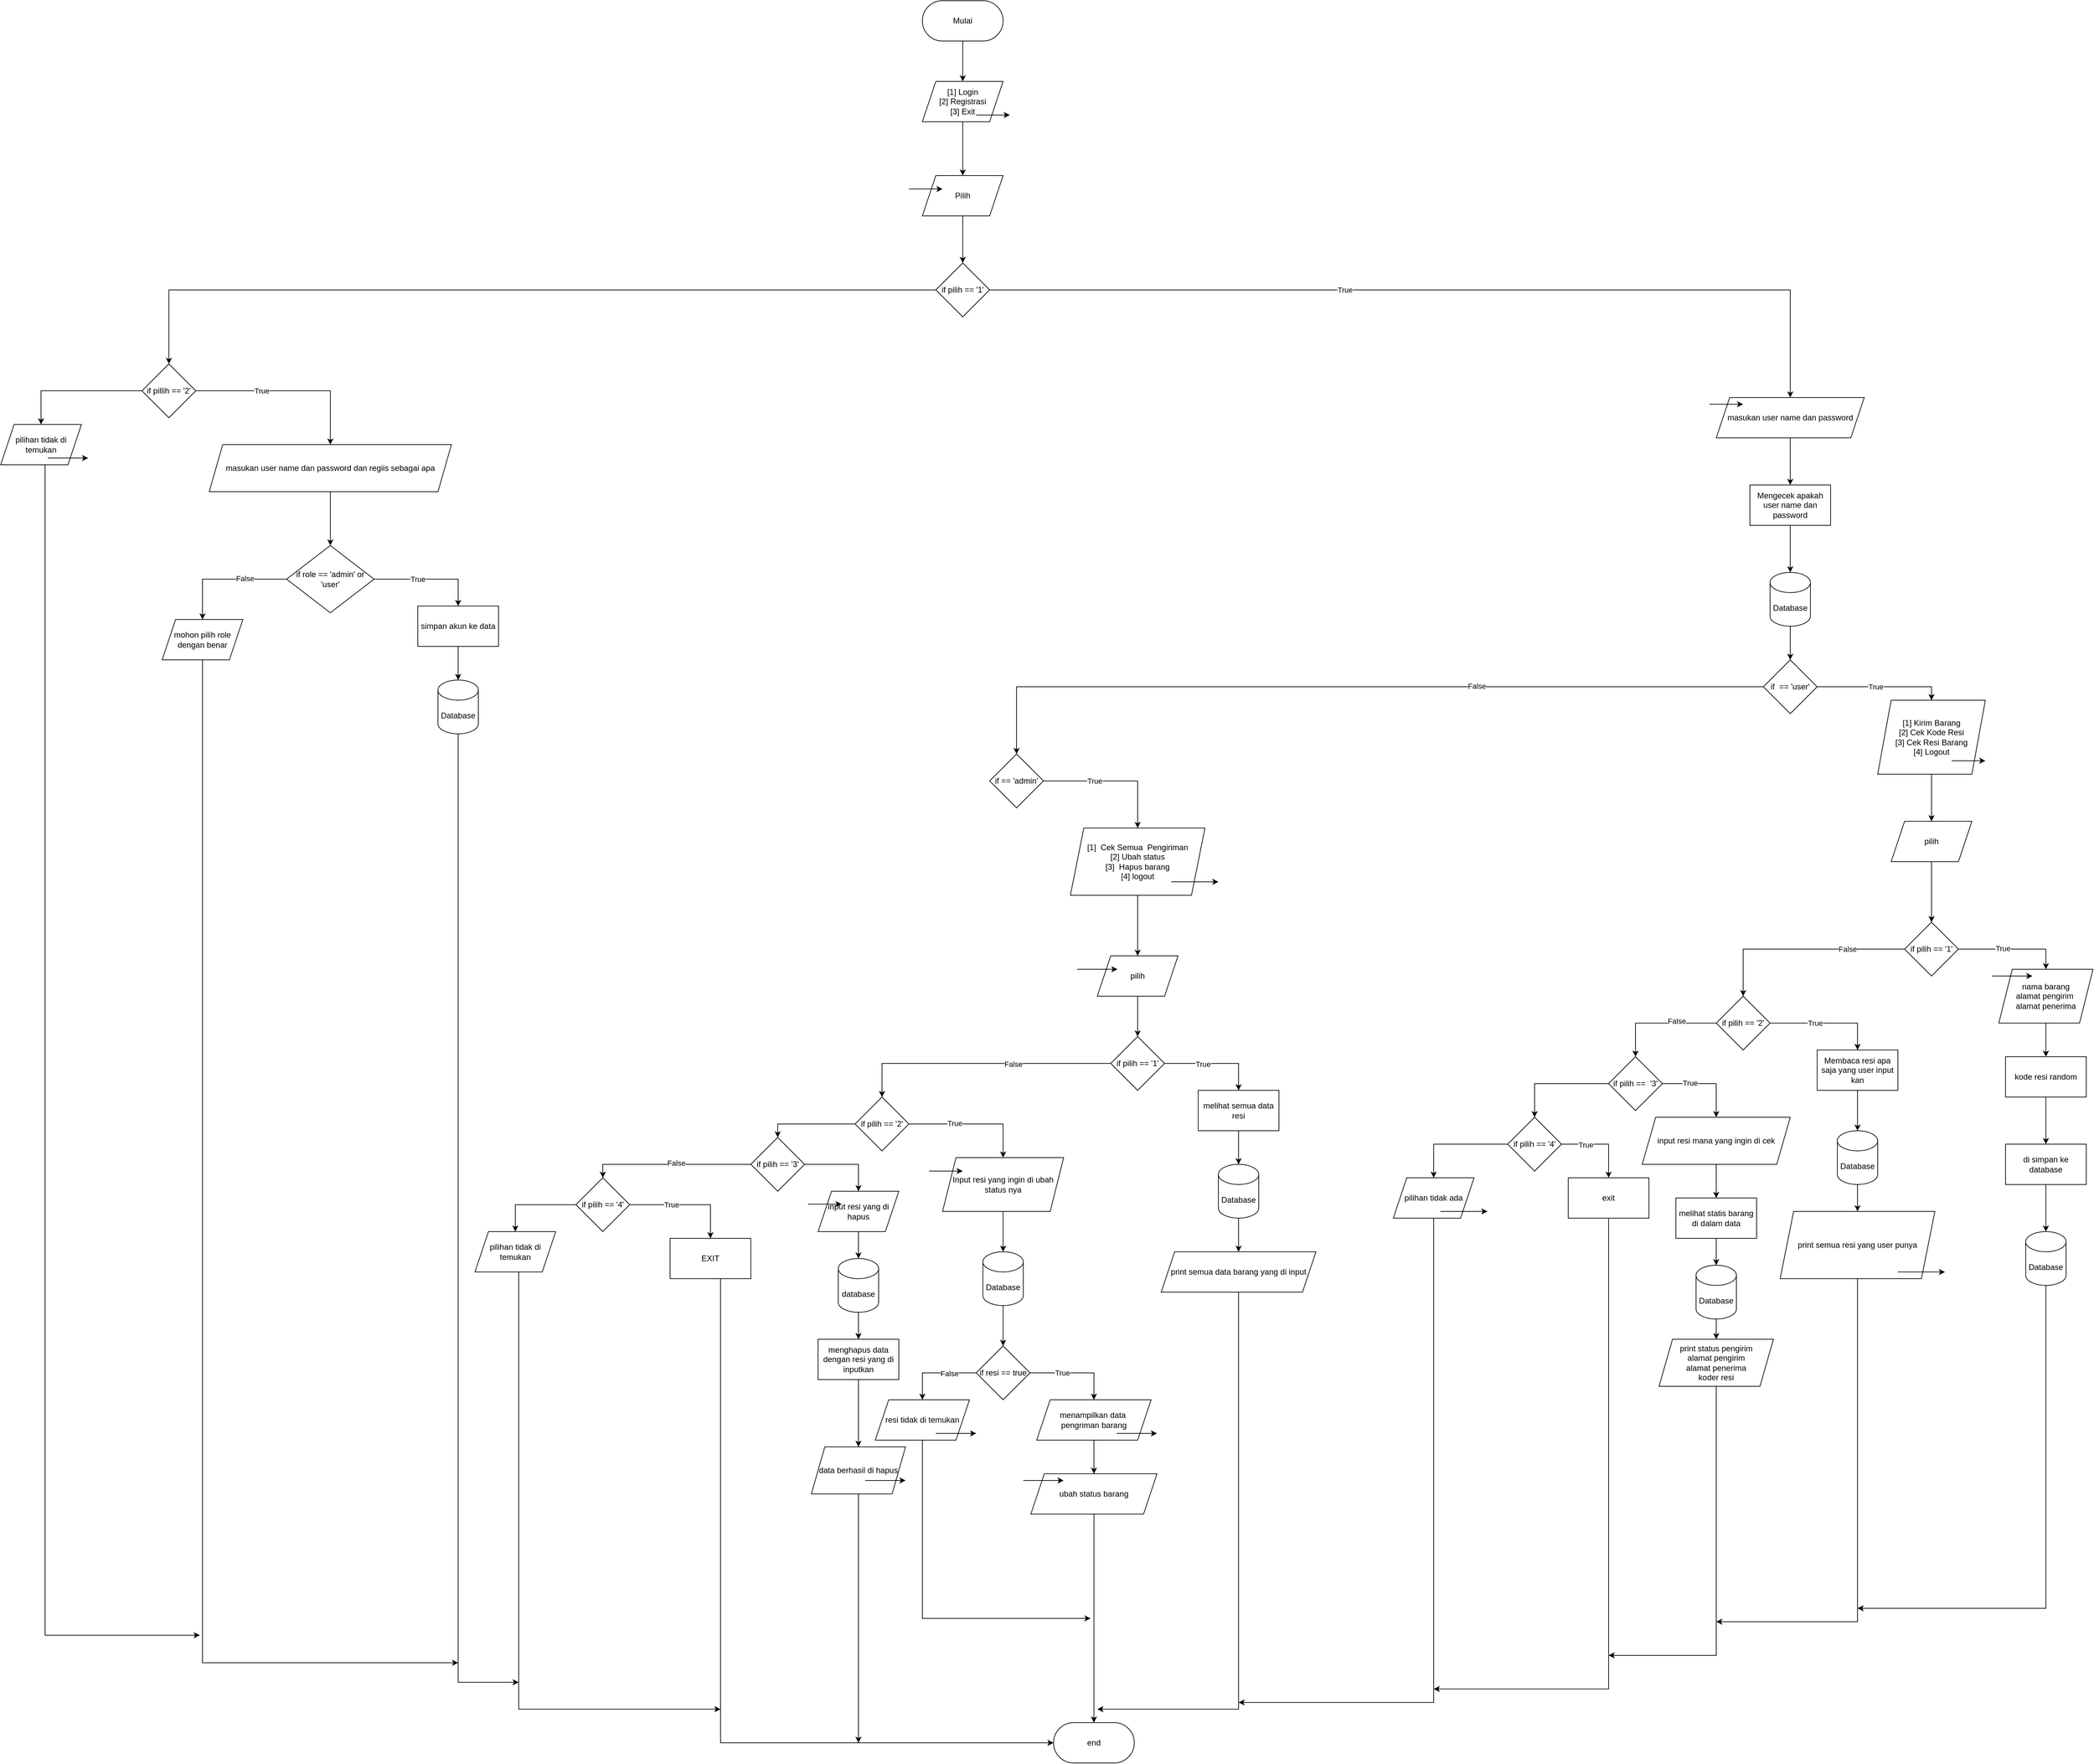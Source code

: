 <mxfile version="22.0.8" type="onedrive">
  <diagram name="Page-1" id="HEQlofu-kgIk9H7SPE7s">
    <mxGraphModel grid="1" page="1" gridSize="10" guides="1" tooltips="1" connect="1" arrows="1" fold="1" pageScale="1" pageWidth="850" pageHeight="1100" math="0" shadow="0">
      <root>
        <mxCell id="0" />
        <mxCell id="1" parent="0" />
        <mxCell id="g7EFQU10GVxG23HX8EL0-43" style="edgeStyle=orthogonalEdgeStyle;rounded=0;orthogonalLoop=1;jettySize=auto;html=1;entryX=0.5;entryY=0;entryDx=0;entryDy=0;" edge="1" parent="1" source="g7EFQU10GVxG23HX8EL0-1" target="g7EFQU10GVxG23HX8EL0-10">
          <mxGeometry relative="1" as="geometry" />
        </mxCell>
        <mxCell id="g7EFQU10GVxG23HX8EL0-1" value="Mulai" style="rounded=1;whiteSpace=wrap;html=1;arcSize=50;" vertex="1" parent="1">
          <mxGeometry x="-1100" y="-110" width="120" height="60" as="geometry" />
        </mxCell>
        <mxCell id="g7EFQU10GVxG23HX8EL0-44" style="edgeStyle=orthogonalEdgeStyle;rounded=0;orthogonalLoop=1;jettySize=auto;html=1;" edge="1" parent="1" source="g7EFQU10GVxG23HX8EL0-10" target="g7EFQU10GVxG23HX8EL0-45">
          <mxGeometry relative="1" as="geometry">
            <mxPoint x="-1040" y="160" as="targetPoint" />
          </mxGeometry>
        </mxCell>
        <mxCell id="g7EFQU10GVxG23HX8EL0-10" value="[1] Login&lt;br&gt;[2] Registrasi&lt;br&gt;[3] Exit" style="shape=parallelogram;perimeter=parallelogramPerimeter;whiteSpace=wrap;html=1;fixedSize=1;" vertex="1" parent="1">
          <mxGeometry x="-1100" y="10" width="120" height="60" as="geometry" />
        </mxCell>
        <mxCell id="g7EFQU10GVxG23HX8EL0-50" style="edgeStyle=orthogonalEdgeStyle;rounded=0;orthogonalLoop=1;jettySize=auto;html=1;entryX=0.5;entryY=0;entryDx=0;entryDy=0;" edge="1" parent="1" source="g7EFQU10GVxG23HX8EL0-45" target="g7EFQU10GVxG23HX8EL0-49">
          <mxGeometry relative="1" as="geometry" />
        </mxCell>
        <mxCell id="g7EFQU10GVxG23HX8EL0-45" value="Pilih" style="shape=parallelogram;perimeter=parallelogramPerimeter;whiteSpace=wrap;html=1;fixedSize=1;" vertex="1" parent="1">
          <mxGeometry x="-1100" y="150" width="120" height="60" as="geometry" />
        </mxCell>
        <mxCell id="g7EFQU10GVxG23HX8EL0-47" value="" style="endArrow=classic;html=1;rounded=0;" edge="1" parent="1">
          <mxGeometry width="50" height="50" relative="1" as="geometry">
            <mxPoint x="-1120" y="170" as="sourcePoint" />
            <mxPoint x="-1070" y="170" as="targetPoint" />
          </mxGeometry>
        </mxCell>
        <mxCell id="g7EFQU10GVxG23HX8EL0-48" value="" style="endArrow=classic;html=1;rounded=0;" edge="1" parent="1">
          <mxGeometry width="50" height="50" relative="1" as="geometry">
            <mxPoint x="-1020" y="60" as="sourcePoint" />
            <mxPoint x="-970" y="60" as="targetPoint" />
          </mxGeometry>
        </mxCell>
        <mxCell id="g7EFQU10GVxG23HX8EL0-53" style="edgeStyle=orthogonalEdgeStyle;rounded=0;orthogonalLoop=1;jettySize=auto;html=1;entryX=0.5;entryY=0;entryDx=0;entryDy=0;" edge="1" parent="1" source="g7EFQU10GVxG23HX8EL0-49" target="g7EFQU10GVxG23HX8EL0-51">
          <mxGeometry relative="1" as="geometry" />
        </mxCell>
        <mxCell id="g7EFQU10GVxG23HX8EL0-63" value="True" style="edgeLabel;html=1;align=center;verticalAlign=middle;resizable=0;points=[];" vertex="1" connectable="0" parent="g7EFQU10GVxG23HX8EL0-53">
          <mxGeometry x="-0.218" relative="1" as="geometry">
            <mxPoint as="offset" />
          </mxGeometry>
        </mxCell>
        <mxCell id="g7EFQU10GVxG23HX8EL0-189" style="edgeStyle=orthogonalEdgeStyle;rounded=0;orthogonalLoop=1;jettySize=auto;html=1;entryX=0.5;entryY=0;entryDx=0;entryDy=0;" edge="1" parent="1" source="g7EFQU10GVxG23HX8EL0-49" target="g7EFQU10GVxG23HX8EL0-188">
          <mxGeometry relative="1" as="geometry" />
        </mxCell>
        <mxCell id="g7EFQU10GVxG23HX8EL0-49" value="if pilih == &#39;1&#39;" style="rhombus;whiteSpace=wrap;html=1;" vertex="1" parent="1">
          <mxGeometry x="-1080" y="280" width="80" height="80" as="geometry" />
        </mxCell>
        <mxCell id="g7EFQU10GVxG23HX8EL0-55" style="edgeStyle=orthogonalEdgeStyle;rounded=0;orthogonalLoop=1;jettySize=auto;html=1;entryX=0.5;entryY=0;entryDx=0;entryDy=0;" edge="1" parent="1" source="g7EFQU10GVxG23HX8EL0-51" target="g7EFQU10GVxG23HX8EL0-54">
          <mxGeometry relative="1" as="geometry" />
        </mxCell>
        <mxCell id="g7EFQU10GVxG23HX8EL0-51" value="masukan user name dan password" style="shape=parallelogram;perimeter=parallelogramPerimeter;whiteSpace=wrap;html=1;fixedSize=1;" vertex="1" parent="1">
          <mxGeometry x="80" y="480" width="220" height="60" as="geometry" />
        </mxCell>
        <mxCell id="g7EFQU10GVxG23HX8EL0-52" value="" style="endArrow=classic;html=1;rounded=0;" edge="1" parent="1">
          <mxGeometry width="50" height="50" relative="1" as="geometry">
            <mxPoint x="70" y="490" as="sourcePoint" />
            <mxPoint x="120" y="490" as="targetPoint" />
          </mxGeometry>
        </mxCell>
        <mxCell id="g7EFQU10GVxG23HX8EL0-54" value="Mengecek apakah user name dan password" style="rounded=0;whiteSpace=wrap;html=1;" vertex="1" parent="1">
          <mxGeometry x="130" y="610" width="120" height="60" as="geometry" />
        </mxCell>
        <mxCell id="g7EFQU10GVxG23HX8EL0-62" style="edgeStyle=orthogonalEdgeStyle;rounded=0;orthogonalLoop=1;jettySize=auto;html=1;entryX=0.5;entryY=0;entryDx=0;entryDy=0;" edge="1" parent="1" source="g7EFQU10GVxG23HX8EL0-56" target="g7EFQU10GVxG23HX8EL0-60">
          <mxGeometry relative="1" as="geometry" />
        </mxCell>
        <mxCell id="g7EFQU10GVxG23HX8EL0-56" value="Database" style="shape=cylinder3;whiteSpace=wrap;html=1;boundedLbl=1;backgroundOutline=1;size=15;" vertex="1" parent="1">
          <mxGeometry x="160" y="740" width="60" height="80" as="geometry" />
        </mxCell>
        <mxCell id="g7EFQU10GVxG23HX8EL0-57" style="edgeStyle=orthogonalEdgeStyle;rounded=0;orthogonalLoop=1;jettySize=auto;html=1;entryX=0.5;entryY=0;entryDx=0;entryDy=0;entryPerimeter=0;" edge="1" parent="1" source="g7EFQU10GVxG23HX8EL0-54" target="g7EFQU10GVxG23HX8EL0-56">
          <mxGeometry relative="1" as="geometry" />
        </mxCell>
        <mxCell id="g7EFQU10GVxG23HX8EL0-65" style="edgeStyle=orthogonalEdgeStyle;rounded=0;orthogonalLoop=1;jettySize=auto;html=1;entryX=0.5;entryY=0;entryDx=0;entryDy=0;" edge="1" parent="1" source="g7EFQU10GVxG23HX8EL0-60" target="g7EFQU10GVxG23HX8EL0-64">
          <mxGeometry relative="1" as="geometry" />
        </mxCell>
        <mxCell id="g7EFQU10GVxG23HX8EL0-67" value="True" style="edgeLabel;html=1;align=center;verticalAlign=middle;resizable=0;points=[];" vertex="1" connectable="0" parent="g7EFQU10GVxG23HX8EL0-65">
          <mxGeometry x="-0.092" relative="1" as="geometry">
            <mxPoint as="offset" />
          </mxGeometry>
        </mxCell>
        <mxCell id="g7EFQU10GVxG23HX8EL0-121" style="edgeStyle=orthogonalEdgeStyle;rounded=0;orthogonalLoop=1;jettySize=auto;html=1;entryX=0.5;entryY=0;entryDx=0;entryDy=0;" edge="1" parent="1" source="g7EFQU10GVxG23HX8EL0-60" target="g7EFQU10GVxG23HX8EL0-120">
          <mxGeometry relative="1" as="geometry" />
        </mxCell>
        <mxCell id="g7EFQU10GVxG23HX8EL0-122" value="False" style="edgeLabel;html=1;align=center;verticalAlign=middle;resizable=0;points=[];" vertex="1" connectable="0" parent="g7EFQU10GVxG23HX8EL0-121">
          <mxGeometry x="-0.296" y="-1" relative="1" as="geometry">
            <mxPoint as="offset" />
          </mxGeometry>
        </mxCell>
        <mxCell id="g7EFQU10GVxG23HX8EL0-60" value="if&amp;nbsp; == &#39;user&#39;" style="rhombus;whiteSpace=wrap;html=1;" vertex="1" parent="1">
          <mxGeometry x="150" y="870" width="80" height="80" as="geometry" />
        </mxCell>
        <mxCell id="g7EFQU10GVxG23HX8EL0-71" style="edgeStyle=orthogonalEdgeStyle;rounded=0;orthogonalLoop=1;jettySize=auto;html=1;" edge="1" parent="1" source="g7EFQU10GVxG23HX8EL0-64" target="g7EFQU10GVxG23HX8EL0-70">
          <mxGeometry relative="1" as="geometry" />
        </mxCell>
        <mxCell id="g7EFQU10GVxG23HX8EL0-64" value="[1] Kirim Barang&lt;br&gt;[2] Cek Kode Resi&lt;br&gt;[3] Cek Resi Barang&lt;br&gt;[4] Logout" style="shape=parallelogram;perimeter=parallelogramPerimeter;whiteSpace=wrap;html=1;fixedSize=1;" vertex="1" parent="1">
          <mxGeometry x="320" y="930" width="160" height="110" as="geometry" />
        </mxCell>
        <mxCell id="g7EFQU10GVxG23HX8EL0-68" value="" style="endArrow=classic;html=1;rounded=0;" edge="1" parent="1">
          <mxGeometry width="50" height="50" relative="1" as="geometry">
            <mxPoint x="430" y="1020" as="sourcePoint" />
            <mxPoint x="480" y="1020" as="targetPoint" />
          </mxGeometry>
        </mxCell>
        <mxCell id="g7EFQU10GVxG23HX8EL0-73" style="edgeStyle=orthogonalEdgeStyle;rounded=0;orthogonalLoop=1;jettySize=auto;html=1;" edge="1" parent="1" source="g7EFQU10GVxG23HX8EL0-70" target="g7EFQU10GVxG23HX8EL0-72">
          <mxGeometry relative="1" as="geometry" />
        </mxCell>
        <mxCell id="g7EFQU10GVxG23HX8EL0-70" value="pilih" style="shape=parallelogram;perimeter=parallelogramPerimeter;whiteSpace=wrap;html=1;fixedSize=1;" vertex="1" parent="1">
          <mxGeometry x="340" y="1110" width="120" height="60" as="geometry" />
        </mxCell>
        <mxCell id="g7EFQU10GVxG23HX8EL0-75" style="edgeStyle=orthogonalEdgeStyle;rounded=0;orthogonalLoop=1;jettySize=auto;html=1;entryX=0.5;entryY=0;entryDx=0;entryDy=0;" edge="1" parent="1" source="g7EFQU10GVxG23HX8EL0-72" target="g7EFQU10GVxG23HX8EL0-74">
          <mxGeometry relative="1" as="geometry" />
        </mxCell>
        <mxCell id="g7EFQU10GVxG23HX8EL0-76" value="True" style="edgeLabel;html=1;align=center;verticalAlign=middle;resizable=0;points=[];" vertex="1" connectable="0" parent="g7EFQU10GVxG23HX8EL0-75">
          <mxGeometry x="-0.179" y="1" relative="1" as="geometry">
            <mxPoint as="offset" />
          </mxGeometry>
        </mxCell>
        <mxCell id="g7EFQU10GVxG23HX8EL0-84" style="edgeStyle=orthogonalEdgeStyle;rounded=0;orthogonalLoop=1;jettySize=auto;html=1;" edge="1" parent="1" source="g7EFQU10GVxG23HX8EL0-72" target="g7EFQU10GVxG23HX8EL0-83">
          <mxGeometry relative="1" as="geometry" />
        </mxCell>
        <mxCell id="g7EFQU10GVxG23HX8EL0-85" value="False" style="edgeLabel;html=1;align=center;verticalAlign=middle;resizable=0;points=[];" vertex="1" connectable="0" parent="g7EFQU10GVxG23HX8EL0-84">
          <mxGeometry x="-0.452" y="-3" relative="1" as="geometry">
            <mxPoint y="3" as="offset" />
          </mxGeometry>
        </mxCell>
        <mxCell id="g7EFQU10GVxG23HX8EL0-72" value="if pilih == &#39;1&#39;" style="rhombus;whiteSpace=wrap;html=1;" vertex="1" parent="1">
          <mxGeometry x="360" y="1260" width="80" height="80" as="geometry" />
        </mxCell>
        <mxCell id="g7EFQU10GVxG23HX8EL0-78" style="edgeStyle=orthogonalEdgeStyle;rounded=0;orthogonalLoop=1;jettySize=auto;html=1;" edge="1" parent="1" source="g7EFQU10GVxG23HX8EL0-74" target="g7EFQU10GVxG23HX8EL0-77">
          <mxGeometry relative="1" as="geometry" />
        </mxCell>
        <mxCell id="g7EFQU10GVxG23HX8EL0-74" value="nama barang&lt;br&gt;alamat pengirim&amp;nbsp;&lt;br&gt;alamat penerima" style="shape=parallelogram;perimeter=parallelogramPerimeter;whiteSpace=wrap;html=1;fixedSize=1;" vertex="1" parent="1">
          <mxGeometry x="500" y="1330" width="140" height="80" as="geometry" />
        </mxCell>
        <mxCell id="g7EFQU10GVxG23HX8EL0-80" style="edgeStyle=orthogonalEdgeStyle;rounded=0;orthogonalLoop=1;jettySize=auto;html=1;" edge="1" parent="1" source="g7EFQU10GVxG23HX8EL0-77" target="g7EFQU10GVxG23HX8EL0-79">
          <mxGeometry relative="1" as="geometry" />
        </mxCell>
        <mxCell id="g7EFQU10GVxG23HX8EL0-77" value="kode resi random" style="rounded=0;whiteSpace=wrap;html=1;" vertex="1" parent="1">
          <mxGeometry x="510" y="1460" width="120" height="60" as="geometry" />
        </mxCell>
        <mxCell id="g7EFQU10GVxG23HX8EL0-79" value="di simpan ke database" style="rounded=0;whiteSpace=wrap;html=1;" vertex="1" parent="1">
          <mxGeometry x="510" y="1590" width="120" height="60" as="geometry" />
        </mxCell>
        <mxCell id="g7EFQU10GVxG23HX8EL0-220" style="edgeStyle=orthogonalEdgeStyle;rounded=0;orthogonalLoop=1;jettySize=auto;html=1;" edge="1" parent="1" source="g7EFQU10GVxG23HX8EL0-81">
          <mxGeometry relative="1" as="geometry">
            <mxPoint x="290" y="2280" as="targetPoint" />
            <Array as="points">
              <mxPoint x="570" y="2280" />
            </Array>
          </mxGeometry>
        </mxCell>
        <mxCell id="g7EFQU10GVxG23HX8EL0-81" value="Database" style="shape=cylinder3;whiteSpace=wrap;html=1;boundedLbl=1;backgroundOutline=1;size=15;" vertex="1" parent="1">
          <mxGeometry x="540" y="1720" width="60" height="80" as="geometry" />
        </mxCell>
        <mxCell id="g7EFQU10GVxG23HX8EL0-82" style="edgeStyle=orthogonalEdgeStyle;rounded=0;orthogonalLoop=1;jettySize=auto;html=1;entryX=0.5;entryY=0;entryDx=0;entryDy=0;entryPerimeter=0;" edge="1" parent="1" source="g7EFQU10GVxG23HX8EL0-79" target="g7EFQU10GVxG23HX8EL0-81">
          <mxGeometry relative="1" as="geometry" />
        </mxCell>
        <mxCell id="g7EFQU10GVxG23HX8EL0-93" style="edgeStyle=orthogonalEdgeStyle;rounded=0;orthogonalLoop=1;jettySize=auto;html=1;entryX=0.5;entryY=0;entryDx=0;entryDy=0;" edge="1" parent="1" source="g7EFQU10GVxG23HX8EL0-83" target="g7EFQU10GVxG23HX8EL0-92">
          <mxGeometry relative="1" as="geometry" />
        </mxCell>
        <mxCell id="g7EFQU10GVxG23HX8EL0-96" value="True" style="edgeLabel;html=1;align=center;verticalAlign=middle;resizable=0;points=[];" vertex="1" connectable="0" parent="g7EFQU10GVxG23HX8EL0-93">
          <mxGeometry x="-0.21" relative="1" as="geometry">
            <mxPoint as="offset" />
          </mxGeometry>
        </mxCell>
        <mxCell id="g7EFQU10GVxG23HX8EL0-101" style="edgeStyle=orthogonalEdgeStyle;rounded=0;orthogonalLoop=1;jettySize=auto;html=1;" edge="1" parent="1" source="g7EFQU10GVxG23HX8EL0-83" target="g7EFQU10GVxG23HX8EL0-100">
          <mxGeometry relative="1" as="geometry" />
        </mxCell>
        <mxCell id="g7EFQU10GVxG23HX8EL0-103" value="False" style="edgeLabel;html=1;align=center;verticalAlign=middle;resizable=0;points=[];" vertex="1" connectable="0" parent="g7EFQU10GVxG23HX8EL0-101">
          <mxGeometry x="-0.308" y="-3" relative="1" as="geometry">
            <mxPoint as="offset" />
          </mxGeometry>
        </mxCell>
        <mxCell id="g7EFQU10GVxG23HX8EL0-83" value="if pilih == &#39;2&#39;" style="rhombus;whiteSpace=wrap;html=1;" vertex="1" parent="1">
          <mxGeometry x="80" y="1370" width="80" height="80" as="geometry" />
        </mxCell>
        <mxCell id="g7EFQU10GVxG23HX8EL0-86" value="" style="endArrow=classic;html=1;rounded=0;" edge="1" parent="1">
          <mxGeometry width="50" height="50" relative="1" as="geometry">
            <mxPoint x="490" y="1340" as="sourcePoint" />
            <mxPoint x="550" y="1340" as="targetPoint" />
          </mxGeometry>
        </mxCell>
        <mxCell id="g7EFQU10GVxG23HX8EL0-95" style="edgeStyle=orthogonalEdgeStyle;rounded=0;orthogonalLoop=1;jettySize=auto;html=1;" edge="1" parent="1" source="g7EFQU10GVxG23HX8EL0-92" target="g7EFQU10GVxG23HX8EL0-94">
          <mxGeometry relative="1" as="geometry" />
        </mxCell>
        <mxCell id="g7EFQU10GVxG23HX8EL0-92" value="Membaca resi apa saja yang user input kan" style="rounded=0;whiteSpace=wrap;html=1;" vertex="1" parent="1">
          <mxGeometry x="230" y="1450" width="120" height="60" as="geometry" />
        </mxCell>
        <mxCell id="g7EFQU10GVxG23HX8EL0-98" style="edgeStyle=orthogonalEdgeStyle;rounded=0;orthogonalLoop=1;jettySize=auto;html=1;entryX=0.5;entryY=0;entryDx=0;entryDy=0;" edge="1" parent="1" source="g7EFQU10GVxG23HX8EL0-94" target="g7EFQU10GVxG23HX8EL0-97">
          <mxGeometry relative="1" as="geometry" />
        </mxCell>
        <mxCell id="g7EFQU10GVxG23HX8EL0-94" value="Database" style="shape=cylinder3;whiteSpace=wrap;html=1;boundedLbl=1;backgroundOutline=1;size=15;" vertex="1" parent="1">
          <mxGeometry x="260" y="1570" width="60" height="80" as="geometry" />
        </mxCell>
        <mxCell id="g7EFQU10GVxG23HX8EL0-219" style="edgeStyle=orthogonalEdgeStyle;rounded=0;orthogonalLoop=1;jettySize=auto;html=1;" edge="1" parent="1" source="g7EFQU10GVxG23HX8EL0-97">
          <mxGeometry relative="1" as="geometry">
            <mxPoint x="80" y="2300" as="targetPoint" />
            <Array as="points">
              <mxPoint x="290" y="2300" />
              <mxPoint x="200" y="2300" />
            </Array>
          </mxGeometry>
        </mxCell>
        <mxCell id="g7EFQU10GVxG23HX8EL0-97" value="print semua resi yang user punya" style="shape=parallelogram;perimeter=parallelogramPerimeter;whiteSpace=wrap;html=1;fixedSize=1;" vertex="1" parent="1">
          <mxGeometry x="175" y="1690" width="230" height="100" as="geometry" />
        </mxCell>
        <mxCell id="g7EFQU10GVxG23HX8EL0-99" value="" style="endArrow=classic;html=1;rounded=0;" edge="1" parent="1">
          <mxGeometry width="50" height="50" relative="1" as="geometry">
            <mxPoint x="350" y="1780" as="sourcePoint" />
            <mxPoint x="420" y="1780" as="targetPoint" />
          </mxGeometry>
        </mxCell>
        <mxCell id="g7EFQU10GVxG23HX8EL0-112" style="edgeStyle=orthogonalEdgeStyle;rounded=0;orthogonalLoop=1;jettySize=auto;html=1;entryX=0.5;entryY=0;entryDx=0;entryDy=0;exitX=1;exitY=0.5;exitDx=0;exitDy=0;" edge="1" parent="1" source="g7EFQU10GVxG23HX8EL0-100" target="g7EFQU10GVxG23HX8EL0-111">
          <mxGeometry relative="1" as="geometry" />
        </mxCell>
        <mxCell id="g7EFQU10GVxG23HX8EL0-113" value="True" style="edgeLabel;html=1;align=center;verticalAlign=middle;resizable=0;points=[];" vertex="1" connectable="0" parent="g7EFQU10GVxG23HX8EL0-112">
          <mxGeometry x="-0.369" y="-1" relative="1" as="geometry">
            <mxPoint y="-2" as="offset" />
          </mxGeometry>
        </mxCell>
        <mxCell id="g7EFQU10GVxG23HX8EL0-125" style="edgeStyle=orthogonalEdgeStyle;rounded=0;orthogonalLoop=1;jettySize=auto;html=1;entryX=0.5;entryY=0;entryDx=0;entryDy=0;" edge="1" parent="1" source="g7EFQU10GVxG23HX8EL0-100" target="g7EFQU10GVxG23HX8EL0-124">
          <mxGeometry relative="1" as="geometry" />
        </mxCell>
        <mxCell id="g7EFQU10GVxG23HX8EL0-100" value="if pilih ==&amp;nbsp; &#39;3&#39;" style="rhombus;whiteSpace=wrap;html=1;" vertex="1" parent="1">
          <mxGeometry x="-80" y="1460" width="80" height="80" as="geometry" />
        </mxCell>
        <mxCell id="g7EFQU10GVxG23HX8EL0-105" value="melihat statis barang&lt;br&gt;di dalam data" style="rounded=0;whiteSpace=wrap;html=1;" vertex="1" parent="1">
          <mxGeometry x="20" y="1670" width="120" height="60" as="geometry" />
        </mxCell>
        <mxCell id="g7EFQU10GVxG23HX8EL0-116" value="" style="edgeStyle=orthogonalEdgeStyle;rounded=0;orthogonalLoop=1;jettySize=auto;html=1;" edge="1" parent="1" source="g7EFQU10GVxG23HX8EL0-108" target="g7EFQU10GVxG23HX8EL0-110">
          <mxGeometry relative="1" as="geometry" />
        </mxCell>
        <mxCell id="g7EFQU10GVxG23HX8EL0-108" value="Database" style="shape=cylinder3;whiteSpace=wrap;html=1;boundedLbl=1;backgroundOutline=1;size=15;" vertex="1" parent="1">
          <mxGeometry x="50" y="1770" width="60" height="80" as="geometry" />
        </mxCell>
        <mxCell id="g7EFQU10GVxG23HX8EL0-218" style="edgeStyle=orthogonalEdgeStyle;rounded=0;orthogonalLoop=1;jettySize=auto;html=1;" edge="1" parent="1" source="g7EFQU10GVxG23HX8EL0-110">
          <mxGeometry relative="1" as="geometry">
            <mxPoint x="-80" y="2350" as="targetPoint" />
            <Array as="points">
              <mxPoint x="80" y="2350" />
            </Array>
          </mxGeometry>
        </mxCell>
        <mxCell id="g7EFQU10GVxG23HX8EL0-110" value="print status pengirim&lt;br&gt;alamat pengirim&lt;br&gt;alamat penerima&lt;br&gt;koder resi" style="shape=parallelogram;perimeter=parallelogramPerimeter;whiteSpace=wrap;html=1;fixedSize=1;" vertex="1" parent="1">
          <mxGeometry x="-5" y="1880" width="170" height="70" as="geometry" />
        </mxCell>
        <mxCell id="g7EFQU10GVxG23HX8EL0-114" style="edgeStyle=orthogonalEdgeStyle;rounded=0;orthogonalLoop=1;jettySize=auto;html=1;entryX=0.5;entryY=0;entryDx=0;entryDy=0;" edge="1" parent="1" source="g7EFQU10GVxG23HX8EL0-111" target="g7EFQU10GVxG23HX8EL0-105">
          <mxGeometry relative="1" as="geometry" />
        </mxCell>
        <mxCell id="g7EFQU10GVxG23HX8EL0-111" value="input resi mana yang ingin di cek" style="shape=parallelogram;perimeter=parallelogramPerimeter;whiteSpace=wrap;html=1;fixedSize=1;" vertex="1" parent="1">
          <mxGeometry x="-30" y="1550" width="220" height="70" as="geometry" />
        </mxCell>
        <mxCell id="g7EFQU10GVxG23HX8EL0-115" style="edgeStyle=orthogonalEdgeStyle;rounded=0;orthogonalLoop=1;jettySize=auto;html=1;entryX=0.5;entryY=0;entryDx=0;entryDy=0;entryPerimeter=0;" edge="1" parent="1" source="g7EFQU10GVxG23HX8EL0-105" target="g7EFQU10GVxG23HX8EL0-108">
          <mxGeometry relative="1" as="geometry" />
        </mxCell>
        <mxCell id="g7EFQU10GVxG23HX8EL0-216" style="edgeStyle=orthogonalEdgeStyle;rounded=0;orthogonalLoop=1;jettySize=auto;html=1;" edge="1" parent="1" source="g7EFQU10GVxG23HX8EL0-117">
          <mxGeometry relative="1" as="geometry">
            <mxPoint x="-630" y="2420" as="targetPoint" />
            <Array as="points">
              <mxPoint x="-340" y="2420" />
            </Array>
          </mxGeometry>
        </mxCell>
        <mxCell id="g7EFQU10GVxG23HX8EL0-117" value="pilihan tidak ada" style="shape=parallelogram;perimeter=parallelogramPerimeter;whiteSpace=wrap;html=1;fixedSize=1;" vertex="1" parent="1">
          <mxGeometry x="-400" y="1640" width="120" height="60" as="geometry" />
        </mxCell>
        <mxCell id="g7EFQU10GVxG23HX8EL0-119" value="" style="endArrow=classic;html=1;rounded=0;" edge="1" parent="1">
          <mxGeometry width="50" height="50" relative="1" as="geometry">
            <mxPoint x="-330" y="1690" as="sourcePoint" />
            <mxPoint x="-260" y="1690" as="targetPoint" />
          </mxGeometry>
        </mxCell>
        <mxCell id="g7EFQU10GVxG23HX8EL0-133" style="edgeStyle=orthogonalEdgeStyle;rounded=0;orthogonalLoop=1;jettySize=auto;html=1;entryX=0.5;entryY=0;entryDx=0;entryDy=0;" edge="1" parent="1" source="g7EFQU10GVxG23HX8EL0-120" target="g7EFQU10GVxG23HX8EL0-123">
          <mxGeometry relative="1" as="geometry" />
        </mxCell>
        <mxCell id="g7EFQU10GVxG23HX8EL0-147" value="True" style="edgeLabel;html=1;align=center;verticalAlign=middle;resizable=0;points=[];" vertex="1" connectable="0" parent="g7EFQU10GVxG23HX8EL0-133">
          <mxGeometry x="-0.283" relative="1" as="geometry">
            <mxPoint as="offset" />
          </mxGeometry>
        </mxCell>
        <mxCell id="g7EFQU10GVxG23HX8EL0-120" value="if == &#39;admin&#39;" style="rhombus;whiteSpace=wrap;html=1;" vertex="1" parent="1">
          <mxGeometry x="-1000" y="1010" width="80" height="80" as="geometry" />
        </mxCell>
        <mxCell id="g7EFQU10GVxG23HX8EL0-137" style="edgeStyle=orthogonalEdgeStyle;rounded=0;orthogonalLoop=1;jettySize=auto;html=1;" edge="1" parent="1" source="g7EFQU10GVxG23HX8EL0-123" target="g7EFQU10GVxG23HX8EL0-136">
          <mxGeometry relative="1" as="geometry" />
        </mxCell>
        <mxCell id="g7EFQU10GVxG23HX8EL0-123" value="[1]&amp;nbsp; Cek Semua&amp;nbsp; Pengiriman&lt;br&gt;[2] Ubah status&lt;br&gt;[3]&amp;nbsp; Hapus barang&lt;br&gt;[4] logout" style="shape=parallelogram;perimeter=parallelogramPerimeter;whiteSpace=wrap;html=1;fixedSize=1;" vertex="1" parent="1">
          <mxGeometry x="-880" y="1120" width="200" height="100" as="geometry" />
        </mxCell>
        <mxCell id="g7EFQU10GVxG23HX8EL0-126" style="edgeStyle=orthogonalEdgeStyle;rounded=0;orthogonalLoop=1;jettySize=auto;html=1;entryX=0.5;entryY=0;entryDx=0;entryDy=0;" edge="1" parent="1" source="g7EFQU10GVxG23HX8EL0-124" target="g7EFQU10GVxG23HX8EL0-117">
          <mxGeometry relative="1" as="geometry" />
        </mxCell>
        <mxCell id="g7EFQU10GVxG23HX8EL0-130" style="edgeStyle=orthogonalEdgeStyle;rounded=0;orthogonalLoop=1;jettySize=auto;html=1;entryX=0.5;entryY=0;entryDx=0;entryDy=0;" edge="1" parent="1" source="g7EFQU10GVxG23HX8EL0-124" target="g7EFQU10GVxG23HX8EL0-129">
          <mxGeometry relative="1" as="geometry" />
        </mxCell>
        <mxCell id="g7EFQU10GVxG23HX8EL0-131" value="True" style="edgeLabel;html=1;align=center;verticalAlign=middle;resizable=0;points=[];" vertex="1" connectable="0" parent="g7EFQU10GVxG23HX8EL0-130">
          <mxGeometry x="-0.41" y="-1" relative="1" as="geometry">
            <mxPoint as="offset" />
          </mxGeometry>
        </mxCell>
        <mxCell id="g7EFQU10GVxG23HX8EL0-124" value="if pilih == &#39;4&#39;" style="rhombus;whiteSpace=wrap;html=1;" vertex="1" parent="1">
          <mxGeometry x="-230" y="1550" width="80" height="80" as="geometry" />
        </mxCell>
        <mxCell id="g7EFQU10GVxG23HX8EL0-217" style="edgeStyle=orthogonalEdgeStyle;rounded=0;orthogonalLoop=1;jettySize=auto;html=1;" edge="1" parent="1" source="g7EFQU10GVxG23HX8EL0-129">
          <mxGeometry relative="1" as="geometry">
            <mxPoint x="-340" y="2400" as="targetPoint" />
            <Array as="points">
              <mxPoint x="-80" y="2400" />
              <mxPoint x="-330" y="2400" />
            </Array>
          </mxGeometry>
        </mxCell>
        <mxCell id="g7EFQU10GVxG23HX8EL0-129" value="exit" style="rounded=0;whiteSpace=wrap;html=1;" vertex="1" parent="1">
          <mxGeometry x="-140" y="1640" width="120" height="60" as="geometry" />
        </mxCell>
        <mxCell id="g7EFQU10GVxG23HX8EL0-134" value="" style="endArrow=classic;html=1;rounded=0;" edge="1" parent="1">
          <mxGeometry width="50" height="50" relative="1" as="geometry">
            <mxPoint x="-730" y="1200" as="sourcePoint" />
            <mxPoint x="-660" y="1200" as="targetPoint" />
          </mxGeometry>
        </mxCell>
        <mxCell id="g7EFQU10GVxG23HX8EL0-140" style="edgeStyle=orthogonalEdgeStyle;rounded=0;orthogonalLoop=1;jettySize=auto;html=1;entryX=0.5;entryY=0;entryDx=0;entryDy=0;" edge="1" parent="1" source="g7EFQU10GVxG23HX8EL0-136" target="g7EFQU10GVxG23HX8EL0-139">
          <mxGeometry relative="1" as="geometry" />
        </mxCell>
        <mxCell id="g7EFQU10GVxG23HX8EL0-136" value="pilih" style="shape=parallelogram;perimeter=parallelogramPerimeter;whiteSpace=wrap;html=1;fixedSize=1;" vertex="1" parent="1">
          <mxGeometry x="-840" y="1310" width="120" height="60" as="geometry" />
        </mxCell>
        <mxCell id="g7EFQU10GVxG23HX8EL0-138" value="" style="endArrow=classic;html=1;rounded=0;" edge="1" parent="1">
          <mxGeometry width="50" height="50" relative="1" as="geometry">
            <mxPoint x="-870" y="1330" as="sourcePoint" />
            <mxPoint x="-810" y="1330" as="targetPoint" />
          </mxGeometry>
        </mxCell>
        <mxCell id="g7EFQU10GVxG23HX8EL0-142" style="edgeStyle=orthogonalEdgeStyle;rounded=0;orthogonalLoop=1;jettySize=auto;html=1;entryX=0.5;entryY=0;entryDx=0;entryDy=0;" edge="1" parent="1" source="g7EFQU10GVxG23HX8EL0-139" target="g7EFQU10GVxG23HX8EL0-141">
          <mxGeometry relative="1" as="geometry" />
        </mxCell>
        <mxCell id="g7EFQU10GVxG23HX8EL0-148" value="True" style="edgeLabel;html=1;align=center;verticalAlign=middle;resizable=0;points=[];" vertex="1" connectable="0" parent="g7EFQU10GVxG23HX8EL0-142">
          <mxGeometry x="-0.245" y="2" relative="1" as="geometry">
            <mxPoint y="3" as="offset" />
          </mxGeometry>
        </mxCell>
        <mxCell id="g7EFQU10GVxG23HX8EL0-150" style="edgeStyle=orthogonalEdgeStyle;rounded=0;orthogonalLoop=1;jettySize=auto;html=1;entryX=0.5;entryY=0;entryDx=0;entryDy=0;" edge="1" parent="1" source="g7EFQU10GVxG23HX8EL0-139" target="g7EFQU10GVxG23HX8EL0-149">
          <mxGeometry relative="1" as="geometry" />
        </mxCell>
        <mxCell id="g7EFQU10GVxG23HX8EL0-151" value="False" style="edgeLabel;html=1;align=center;verticalAlign=middle;resizable=0;points=[];" vertex="1" connectable="0" parent="g7EFQU10GVxG23HX8EL0-150">
          <mxGeometry x="-0.256" y="1" relative="1" as="geometry">
            <mxPoint as="offset" />
          </mxGeometry>
        </mxCell>
        <mxCell id="g7EFQU10GVxG23HX8EL0-139" value="if pilih == &#39;1&#39;" style="rhombus;whiteSpace=wrap;html=1;" vertex="1" parent="1">
          <mxGeometry x="-820" y="1430" width="80" height="80" as="geometry" />
        </mxCell>
        <mxCell id="g7EFQU10GVxG23HX8EL0-144" style="edgeStyle=orthogonalEdgeStyle;rounded=0;orthogonalLoop=1;jettySize=auto;html=1;" edge="1" parent="1" source="g7EFQU10GVxG23HX8EL0-141" target="g7EFQU10GVxG23HX8EL0-143">
          <mxGeometry relative="1" as="geometry" />
        </mxCell>
        <mxCell id="g7EFQU10GVxG23HX8EL0-141" value="melihat semua data resi" style="rounded=0;whiteSpace=wrap;html=1;" vertex="1" parent="1">
          <mxGeometry x="-690" y="1510" width="120" height="60" as="geometry" />
        </mxCell>
        <mxCell id="g7EFQU10GVxG23HX8EL0-146" style="edgeStyle=orthogonalEdgeStyle;rounded=0;orthogonalLoop=1;jettySize=auto;html=1;entryX=0.5;entryY=0;entryDx=0;entryDy=0;" edge="1" parent="1" source="g7EFQU10GVxG23HX8EL0-143" target="g7EFQU10GVxG23HX8EL0-145">
          <mxGeometry relative="1" as="geometry" />
        </mxCell>
        <mxCell id="g7EFQU10GVxG23HX8EL0-143" value="Database" style="shape=cylinder3;whiteSpace=wrap;html=1;boundedLbl=1;backgroundOutline=1;size=15;" vertex="1" parent="1">
          <mxGeometry x="-660" y="1620" width="60" height="80" as="geometry" />
        </mxCell>
        <mxCell id="g7EFQU10GVxG23HX8EL0-215" style="edgeStyle=orthogonalEdgeStyle;rounded=0;orthogonalLoop=1;jettySize=auto;html=1;" edge="1" parent="1" source="g7EFQU10GVxG23HX8EL0-145">
          <mxGeometry relative="1" as="geometry">
            <mxPoint x="-840" y="2430" as="targetPoint" />
            <Array as="points">
              <mxPoint x="-630" y="2430" />
            </Array>
          </mxGeometry>
        </mxCell>
        <mxCell id="g7EFQU10GVxG23HX8EL0-145" value="print semua data barang yang di input" style="shape=parallelogram;perimeter=parallelogramPerimeter;whiteSpace=wrap;html=1;fixedSize=1;" vertex="1" parent="1">
          <mxGeometry x="-745" y="1750" width="230" height="60" as="geometry" />
        </mxCell>
        <mxCell id="g7EFQU10GVxG23HX8EL0-156" style="edgeStyle=orthogonalEdgeStyle;rounded=0;orthogonalLoop=1;jettySize=auto;html=1;" edge="1" parent="1" source="g7EFQU10GVxG23HX8EL0-149" target="g7EFQU10GVxG23HX8EL0-152">
          <mxGeometry relative="1" as="geometry" />
        </mxCell>
        <mxCell id="g7EFQU10GVxG23HX8EL0-159" value="True" style="edgeLabel;html=1;align=center;verticalAlign=middle;resizable=0;points=[];" vertex="1" connectable="0" parent="g7EFQU10GVxG23HX8EL0-156">
          <mxGeometry x="-0.291" y="1" relative="1" as="geometry">
            <mxPoint as="offset" />
          </mxGeometry>
        </mxCell>
        <mxCell id="XLnedt-Zt8pmp2AXjg6e-2" style="edgeStyle=orthogonalEdgeStyle;rounded=0;orthogonalLoop=1;jettySize=auto;html=1;entryX=0.5;entryY=0;entryDx=0;entryDy=0;" edge="1" parent="1" source="g7EFQU10GVxG23HX8EL0-149" target="XLnedt-Zt8pmp2AXjg6e-1">
          <mxGeometry relative="1" as="geometry" />
        </mxCell>
        <mxCell id="g7EFQU10GVxG23HX8EL0-149" value="if pilih == &#39;2&#39;" style="rhombus;whiteSpace=wrap;html=1;" vertex="1" parent="1">
          <mxGeometry x="-1200" y="1520" width="80" height="80" as="geometry" />
        </mxCell>
        <mxCell id="g7EFQU10GVxG23HX8EL0-161" style="edgeStyle=orthogonalEdgeStyle;rounded=0;orthogonalLoop=1;jettySize=auto;html=1;" edge="1" parent="1" source="g7EFQU10GVxG23HX8EL0-152" target="g7EFQU10GVxG23HX8EL0-160">
          <mxGeometry relative="1" as="geometry" />
        </mxCell>
        <mxCell id="g7EFQU10GVxG23HX8EL0-152" value="Input resi yang ingin di ubah status nya" style="shape=parallelogram;perimeter=parallelogramPerimeter;whiteSpace=wrap;html=1;fixedSize=1;" vertex="1" parent="1">
          <mxGeometry x="-1070" y="1610" width="180" height="80" as="geometry" />
        </mxCell>
        <mxCell id="g7EFQU10GVxG23HX8EL0-153" value="" style="endArrow=classic;html=1;rounded=0;" edge="1" parent="1">
          <mxGeometry width="50" height="50" relative="1" as="geometry">
            <mxPoint x="-1090" y="1630" as="sourcePoint" />
            <mxPoint x="-1040" y="1630" as="targetPoint" />
          </mxGeometry>
        </mxCell>
        <mxCell id="g7EFQU10GVxG23HX8EL0-165" style="edgeStyle=orthogonalEdgeStyle;rounded=0;orthogonalLoop=1;jettySize=auto;html=1;entryX=0.5;entryY=0;entryDx=0;entryDy=0;" edge="1" parent="1" source="g7EFQU10GVxG23HX8EL0-157" target="g7EFQU10GVxG23HX8EL0-163">
          <mxGeometry relative="1" as="geometry" />
        </mxCell>
        <mxCell id="g7EFQU10GVxG23HX8EL0-173" value="True" style="edgeLabel;html=1;align=center;verticalAlign=middle;resizable=0;points=[];" vertex="1" connectable="0" parent="g7EFQU10GVxG23HX8EL0-165">
          <mxGeometry x="-0.295" relative="1" as="geometry">
            <mxPoint as="offset" />
          </mxGeometry>
        </mxCell>
        <mxCell id="g7EFQU10GVxG23HX8EL0-172" style="edgeStyle=orthogonalEdgeStyle;rounded=0;orthogonalLoop=1;jettySize=auto;html=1;entryX=0.5;entryY=0;entryDx=0;entryDy=0;" edge="1" parent="1" source="g7EFQU10GVxG23HX8EL0-157" target="g7EFQU10GVxG23HX8EL0-171">
          <mxGeometry relative="1" as="geometry" />
        </mxCell>
        <mxCell id="g7EFQU10GVxG23HX8EL0-174" value="False" style="edgeLabel;html=1;align=center;verticalAlign=middle;resizable=0;points=[];" vertex="1" connectable="0" parent="g7EFQU10GVxG23HX8EL0-172">
          <mxGeometry x="-0.335" y="1" relative="1" as="geometry">
            <mxPoint as="offset" />
          </mxGeometry>
        </mxCell>
        <mxCell id="g7EFQU10GVxG23HX8EL0-157" value="if resi == true" style="rhombus;whiteSpace=wrap;html=1;" vertex="1" parent="1">
          <mxGeometry x="-1020" y="1890" width="80" height="80" as="geometry" />
        </mxCell>
        <mxCell id="g7EFQU10GVxG23HX8EL0-162" style="edgeStyle=orthogonalEdgeStyle;rounded=0;orthogonalLoop=1;jettySize=auto;html=1;" edge="1" parent="1" source="g7EFQU10GVxG23HX8EL0-160" target="g7EFQU10GVxG23HX8EL0-157">
          <mxGeometry relative="1" as="geometry" />
        </mxCell>
        <mxCell id="g7EFQU10GVxG23HX8EL0-160" value="Database" style="shape=cylinder3;whiteSpace=wrap;html=1;boundedLbl=1;backgroundOutline=1;size=15;" vertex="1" parent="1">
          <mxGeometry x="-1010" y="1750" width="60" height="80" as="geometry" />
        </mxCell>
        <mxCell id="g7EFQU10GVxG23HX8EL0-167" style="edgeStyle=orthogonalEdgeStyle;rounded=0;orthogonalLoop=1;jettySize=auto;html=1;" edge="1" parent="1" source="g7EFQU10GVxG23HX8EL0-163" target="g7EFQU10GVxG23HX8EL0-166">
          <mxGeometry relative="1" as="geometry" />
        </mxCell>
        <mxCell id="g7EFQU10GVxG23HX8EL0-163" value="menampilkan data&amp;nbsp;&lt;br&gt;pengriman barang" style="shape=parallelogram;perimeter=parallelogramPerimeter;whiteSpace=wrap;html=1;fixedSize=1;" vertex="1" parent="1">
          <mxGeometry x="-930" y="1970" width="170" height="60" as="geometry" />
        </mxCell>
        <mxCell id="g7EFQU10GVxG23HX8EL0-208" style="edgeStyle=orthogonalEdgeStyle;rounded=0;orthogonalLoop=1;jettySize=auto;html=1;entryX=0.5;entryY=0;entryDx=0;entryDy=0;" edge="1" parent="1" source="g7EFQU10GVxG23HX8EL0-166" target="g7EFQU10GVxG23HX8EL0-207">
          <mxGeometry relative="1" as="geometry" />
        </mxCell>
        <mxCell id="g7EFQU10GVxG23HX8EL0-166" value="ubah status barang" style="shape=parallelogram;perimeter=parallelogramPerimeter;whiteSpace=wrap;html=1;fixedSize=1;" vertex="1" parent="1">
          <mxGeometry x="-938.75" y="2080" width="187.5" height="60" as="geometry" />
        </mxCell>
        <mxCell id="g7EFQU10GVxG23HX8EL0-168" value="" style="endArrow=classic;html=1;rounded=0;" edge="1" parent="1">
          <mxGeometry width="50" height="50" relative="1" as="geometry">
            <mxPoint x="-950" y="2090" as="sourcePoint" />
            <mxPoint x="-890" y="2090" as="targetPoint" />
          </mxGeometry>
        </mxCell>
        <mxCell id="g7EFQU10GVxG23HX8EL0-169" value="" style="endArrow=classic;html=1;rounded=0;" edge="1" parent="1">
          <mxGeometry width="50" height="50" relative="1" as="geometry">
            <mxPoint x="-811.25" y="2020" as="sourcePoint" />
            <mxPoint x="-751.25" y="2020" as="targetPoint" />
          </mxGeometry>
        </mxCell>
        <mxCell id="g7EFQU10GVxG23HX8EL0-209" style="edgeStyle=orthogonalEdgeStyle;rounded=0;orthogonalLoop=1;jettySize=auto;html=1;" edge="1" parent="1" source="g7EFQU10GVxG23HX8EL0-171">
          <mxGeometry relative="1" as="geometry">
            <mxPoint x="-850" y="2295" as="targetPoint" />
            <Array as="points">
              <mxPoint x="-1100" y="2295" />
              <mxPoint x="-920" y="2295" />
            </Array>
          </mxGeometry>
        </mxCell>
        <mxCell id="g7EFQU10GVxG23HX8EL0-171" value="resi tidak di temukan" style="shape=parallelogram;perimeter=parallelogramPerimeter;whiteSpace=wrap;html=1;fixedSize=1;" vertex="1" parent="1">
          <mxGeometry x="-1170" y="1970" width="140" height="60" as="geometry" />
        </mxCell>
        <mxCell id="g7EFQU10GVxG23HX8EL0-175" value="" style="endArrow=classic;html=1;rounded=0;" edge="1" parent="1">
          <mxGeometry width="50" height="50" relative="1" as="geometry">
            <mxPoint x="-1080" y="2020" as="sourcePoint" />
            <mxPoint x="-1020" y="2020" as="targetPoint" />
          </mxGeometry>
        </mxCell>
        <mxCell id="g7EFQU10GVxG23HX8EL0-181" style="edgeStyle=orthogonalEdgeStyle;rounded=0;orthogonalLoop=1;jettySize=auto;html=1;" edge="1" parent="1" source="g7EFQU10GVxG23HX8EL0-176" target="g7EFQU10GVxG23HX8EL0-180">
          <mxGeometry relative="1" as="geometry" />
        </mxCell>
        <mxCell id="g7EFQU10GVxG23HX8EL0-182" value="True" style="edgeLabel;html=1;align=center;verticalAlign=middle;resizable=0;points=[];" vertex="1" connectable="0" parent="g7EFQU10GVxG23HX8EL0-181">
          <mxGeometry x="-0.279" relative="1" as="geometry">
            <mxPoint as="offset" />
          </mxGeometry>
        </mxCell>
        <mxCell id="g7EFQU10GVxG23HX8EL0-185" style="edgeStyle=orthogonalEdgeStyle;rounded=0;orthogonalLoop=1;jettySize=auto;html=1;entryX=0.5;entryY=0;entryDx=0;entryDy=0;" edge="1" parent="1" source="g7EFQU10GVxG23HX8EL0-176" target="g7EFQU10GVxG23HX8EL0-184">
          <mxGeometry relative="1" as="geometry" />
        </mxCell>
        <mxCell id="g7EFQU10GVxG23HX8EL0-176" value="if pilih == &#39;4&#39;" style="rhombus;whiteSpace=wrap;html=1;" vertex="1" parent="1">
          <mxGeometry x="-1615" y="1640" width="80" height="80" as="geometry" />
        </mxCell>
        <mxCell id="g7EFQU10GVxG23HX8EL0-210" style="edgeStyle=orthogonalEdgeStyle;rounded=0;orthogonalLoop=1;jettySize=auto;html=1;entryX=0;entryY=0.5;entryDx=0;entryDy=0;" edge="1" parent="1" source="g7EFQU10GVxG23HX8EL0-180" target="g7EFQU10GVxG23HX8EL0-207">
          <mxGeometry relative="1" as="geometry">
            <mxPoint x="-1260" y="2460.936" as="targetPoint" />
            <Array as="points">
              <mxPoint x="-1400" y="2480" />
            </Array>
          </mxGeometry>
        </mxCell>
        <mxCell id="g7EFQU10GVxG23HX8EL0-180" value="EXIT" style="rounded=0;whiteSpace=wrap;html=1;" vertex="1" parent="1">
          <mxGeometry x="-1475" y="1730" width="120" height="60" as="geometry" />
        </mxCell>
        <mxCell id="g7EFQU10GVxG23HX8EL0-211" style="edgeStyle=orthogonalEdgeStyle;rounded=0;orthogonalLoop=1;jettySize=auto;html=1;" edge="1" parent="1" source="g7EFQU10GVxG23HX8EL0-184">
          <mxGeometry relative="1" as="geometry">
            <mxPoint x="-1400" y="2430" as="targetPoint" />
            <Array as="points">
              <mxPoint x="-1700" y="2430" />
            </Array>
          </mxGeometry>
        </mxCell>
        <mxCell id="g7EFQU10GVxG23HX8EL0-184" value="pilihan tidak di temukan" style="shape=parallelogram;perimeter=parallelogramPerimeter;whiteSpace=wrap;html=1;fixedSize=1;" vertex="1" parent="1">
          <mxGeometry x="-1765" y="1720" width="120" height="60" as="geometry" />
        </mxCell>
        <mxCell id="g7EFQU10GVxG23HX8EL0-193" style="edgeStyle=orthogonalEdgeStyle;rounded=0;orthogonalLoop=1;jettySize=auto;html=1;entryX=0.5;entryY=0;entryDx=0;entryDy=0;" edge="1" parent="1" source="g7EFQU10GVxG23HX8EL0-187" target="g7EFQU10GVxG23HX8EL0-191">
          <mxGeometry relative="1" as="geometry" />
        </mxCell>
        <mxCell id="g7EFQU10GVxG23HX8EL0-187" value="masukan user name dan password dan regiis sebagai apa" style="shape=parallelogram;perimeter=parallelogramPerimeter;whiteSpace=wrap;html=1;fixedSize=1;" vertex="1" parent="1">
          <mxGeometry x="-2160" y="550" width="360" height="70" as="geometry" />
        </mxCell>
        <mxCell id="g7EFQU10GVxG23HX8EL0-190" style="edgeStyle=orthogonalEdgeStyle;rounded=0;orthogonalLoop=1;jettySize=auto;html=1;entryX=0.5;entryY=0;entryDx=0;entryDy=0;" edge="1" parent="1" source="g7EFQU10GVxG23HX8EL0-188" target="g7EFQU10GVxG23HX8EL0-187">
          <mxGeometry relative="1" as="geometry" />
        </mxCell>
        <mxCell id="g7EFQU10GVxG23HX8EL0-192" value="True" style="edgeLabel;html=1;align=center;verticalAlign=middle;resizable=0;points=[];" vertex="1" connectable="0" parent="g7EFQU10GVxG23HX8EL0-190">
          <mxGeometry x="-0.302" y="3" relative="1" as="geometry">
            <mxPoint y="3" as="offset" />
          </mxGeometry>
        </mxCell>
        <mxCell id="g7EFQU10GVxG23HX8EL0-204" style="edgeStyle=orthogonalEdgeStyle;rounded=0;orthogonalLoop=1;jettySize=auto;html=1;" edge="1" parent="1" source="g7EFQU10GVxG23HX8EL0-188" target="g7EFQU10GVxG23HX8EL0-203">
          <mxGeometry relative="1" as="geometry" />
        </mxCell>
        <mxCell id="g7EFQU10GVxG23HX8EL0-188" value="if pillih == &#39;2&#39;" style="rhombus;whiteSpace=wrap;html=1;" vertex="1" parent="1">
          <mxGeometry x="-2260" y="430" width="80" height="80" as="geometry" />
        </mxCell>
        <mxCell id="g7EFQU10GVxG23HX8EL0-197" style="edgeStyle=orthogonalEdgeStyle;rounded=0;orthogonalLoop=1;jettySize=auto;html=1;entryX=0.5;entryY=0;entryDx=0;entryDy=0;" edge="1" parent="1" source="g7EFQU10GVxG23HX8EL0-191" target="g7EFQU10GVxG23HX8EL0-196">
          <mxGeometry relative="1" as="geometry" />
        </mxCell>
        <mxCell id="g7EFQU10GVxG23HX8EL0-198" value="True" style="edgeLabel;html=1;align=center;verticalAlign=middle;resizable=0;points=[];" vertex="1" connectable="0" parent="g7EFQU10GVxG23HX8EL0-197">
          <mxGeometry x="-0.219" relative="1" as="geometry">
            <mxPoint as="offset" />
          </mxGeometry>
        </mxCell>
        <mxCell id="g7EFQU10GVxG23HX8EL0-201" style="edgeStyle=orthogonalEdgeStyle;rounded=0;orthogonalLoop=1;jettySize=auto;html=1;entryX=0.5;entryY=0;entryDx=0;entryDy=0;" edge="1" parent="1" source="g7EFQU10GVxG23HX8EL0-191" target="g7EFQU10GVxG23HX8EL0-200">
          <mxGeometry relative="1" as="geometry" />
        </mxCell>
        <mxCell id="g7EFQU10GVxG23HX8EL0-202" value="False" style="edgeLabel;html=1;align=center;verticalAlign=middle;resizable=0;points=[];" vertex="1" connectable="0" parent="g7EFQU10GVxG23HX8EL0-201">
          <mxGeometry x="-0.326" y="-1" relative="1" as="geometry">
            <mxPoint as="offset" />
          </mxGeometry>
        </mxCell>
        <mxCell id="g7EFQU10GVxG23HX8EL0-191" value="if role == &#39;admin&#39; or &lt;br&gt;&#39;user&#39;" style="rhombus;whiteSpace=wrap;html=1;" vertex="1" parent="1">
          <mxGeometry x="-2045" y="700" width="130" height="100" as="geometry" />
        </mxCell>
        <mxCell id="g7EFQU10GVxG23HX8EL0-212" style="edgeStyle=orthogonalEdgeStyle;rounded=0;orthogonalLoop=1;jettySize=auto;html=1;" edge="1" parent="1" source="g7EFQU10GVxG23HX8EL0-195">
          <mxGeometry relative="1" as="geometry">
            <mxPoint x="-1700" y="2390" as="targetPoint" />
            <Array as="points">
              <mxPoint x="-1790" y="2390" />
            </Array>
          </mxGeometry>
        </mxCell>
        <mxCell id="g7EFQU10GVxG23HX8EL0-195" value="Database" style="shape=cylinder3;whiteSpace=wrap;html=1;boundedLbl=1;backgroundOutline=1;size=15;" vertex="1" parent="1">
          <mxGeometry x="-1820" y="900" width="60" height="80" as="geometry" />
        </mxCell>
        <mxCell id="g7EFQU10GVxG23HX8EL0-196" value="simpan akun ke data" style="rounded=0;whiteSpace=wrap;html=1;" vertex="1" parent="1">
          <mxGeometry x="-1850" y="790" width="120" height="60" as="geometry" />
        </mxCell>
        <mxCell id="g7EFQU10GVxG23HX8EL0-199" style="edgeStyle=orthogonalEdgeStyle;rounded=0;orthogonalLoop=1;jettySize=auto;html=1;entryX=0.5;entryY=0;entryDx=0;entryDy=0;entryPerimeter=0;" edge="1" parent="1" source="g7EFQU10GVxG23HX8EL0-196" target="g7EFQU10GVxG23HX8EL0-195">
          <mxGeometry relative="1" as="geometry" />
        </mxCell>
        <mxCell id="g7EFQU10GVxG23HX8EL0-213" style="edgeStyle=orthogonalEdgeStyle;rounded=0;orthogonalLoop=1;jettySize=auto;html=1;" edge="1" parent="1" source="g7EFQU10GVxG23HX8EL0-200">
          <mxGeometry relative="1" as="geometry">
            <mxPoint x="-1790" y="2361" as="targetPoint" />
            <Array as="points">
              <mxPoint x="-2170" y="2361" />
            </Array>
          </mxGeometry>
        </mxCell>
        <mxCell id="g7EFQU10GVxG23HX8EL0-200" value="mohon pilih role dengan benar" style="shape=parallelogram;perimeter=parallelogramPerimeter;whiteSpace=wrap;html=1;fixedSize=1;" vertex="1" parent="1">
          <mxGeometry x="-2230" y="810" width="120" height="60" as="geometry" />
        </mxCell>
        <mxCell id="g7EFQU10GVxG23HX8EL0-214" style="edgeStyle=orthogonalEdgeStyle;rounded=0;orthogonalLoop=1;jettySize=auto;html=1;" edge="1" parent="1">
          <mxGeometry relative="1" as="geometry">
            <mxPoint x="-2174" y="2320" as="targetPoint" />
            <mxPoint x="-2404" y="580" as="sourcePoint" />
            <Array as="points">
              <mxPoint x="-2404" y="2320" />
            </Array>
          </mxGeometry>
        </mxCell>
        <mxCell id="g7EFQU10GVxG23HX8EL0-203" value="pilihan tidak di temukan" style="shape=parallelogram;perimeter=parallelogramPerimeter;whiteSpace=wrap;html=1;fixedSize=1;" vertex="1" parent="1">
          <mxGeometry x="-2470" y="520" width="120" height="60" as="geometry" />
        </mxCell>
        <mxCell id="g7EFQU10GVxG23HX8EL0-205" value="" style="endArrow=classic;html=1;rounded=0;" edge="1" parent="1">
          <mxGeometry width="50" height="50" relative="1" as="geometry">
            <mxPoint x="-2400" y="570" as="sourcePoint" />
            <mxPoint x="-2340" y="570" as="targetPoint" />
          </mxGeometry>
        </mxCell>
        <mxCell id="g7EFQU10GVxG23HX8EL0-207" value="end" style="rounded=1;whiteSpace=wrap;html=1;arcSize=50;" vertex="1" parent="1">
          <mxGeometry x="-905" y="2450" width="120" height="60" as="geometry" />
        </mxCell>
        <mxCell id="XLnedt-Zt8pmp2AXjg6e-3" style="edgeStyle=orthogonalEdgeStyle;rounded=0;orthogonalLoop=1;jettySize=auto;html=1;entryX=0.5;entryY=0;entryDx=0;entryDy=0;" edge="1" parent="1" source="XLnedt-Zt8pmp2AXjg6e-1" target="g7EFQU10GVxG23HX8EL0-176">
          <mxGeometry relative="1" as="geometry" />
        </mxCell>
        <mxCell id="XLnedt-Zt8pmp2AXjg6e-4" value="False" style="edgeLabel;html=1;align=center;verticalAlign=middle;resizable=0;points=[];" connectable="0" vertex="1" parent="XLnedt-Zt8pmp2AXjg6e-3">
          <mxGeometry x="-0.076" y="-2" relative="1" as="geometry">
            <mxPoint as="offset" />
          </mxGeometry>
        </mxCell>
        <mxCell id="XLnedt-Zt8pmp2AXjg6e-7" style="edgeStyle=orthogonalEdgeStyle;rounded=0;orthogonalLoop=1;jettySize=auto;html=1;entryX=0.5;entryY=0;entryDx=0;entryDy=0;" edge="1" parent="1" source="XLnedt-Zt8pmp2AXjg6e-1" target="XLnedt-Zt8pmp2AXjg6e-5">
          <mxGeometry relative="1" as="geometry" />
        </mxCell>
        <mxCell id="XLnedt-Zt8pmp2AXjg6e-1" value="if pilih == &#39;3&#39;" style="rhombus;whiteSpace=wrap;html=1;" vertex="1" parent="1">
          <mxGeometry x="-1355" y="1580" width="80" height="80" as="geometry" />
        </mxCell>
        <mxCell id="XLnedt-Zt8pmp2AXjg6e-10" style="edgeStyle=orthogonalEdgeStyle;rounded=0;orthogonalLoop=1;jettySize=auto;html=1;" edge="1" parent="1" source="XLnedt-Zt8pmp2AXjg6e-5" target="XLnedt-Zt8pmp2AXjg6e-9">
          <mxGeometry relative="1" as="geometry" />
        </mxCell>
        <mxCell id="XLnedt-Zt8pmp2AXjg6e-5" value="input resi yang di hapus" style="shape=parallelogram;perimeter=parallelogramPerimeter;whiteSpace=wrap;html=1;fixedSize=1;" vertex="1" parent="1">
          <mxGeometry x="-1255" y="1660" width="120" height="60" as="geometry" />
        </mxCell>
        <mxCell id="XLnedt-Zt8pmp2AXjg6e-6" value="" style="endArrow=classic;html=1;rounded=0;" edge="1" parent="1">
          <mxGeometry width="50" height="50" relative="1" as="geometry">
            <mxPoint x="-1270" y="1679.17" as="sourcePoint" />
            <mxPoint x="-1220" y="1679.17" as="targetPoint" />
          </mxGeometry>
        </mxCell>
        <mxCell id="XLnedt-Zt8pmp2AXjg6e-12" style="edgeStyle=orthogonalEdgeStyle;rounded=0;orthogonalLoop=1;jettySize=auto;html=1;entryX=0.5;entryY=0;entryDx=0;entryDy=0;" edge="1" parent="1" source="XLnedt-Zt8pmp2AXjg6e-9" target="XLnedt-Zt8pmp2AXjg6e-11">
          <mxGeometry relative="1" as="geometry" />
        </mxCell>
        <mxCell id="XLnedt-Zt8pmp2AXjg6e-9" value="database" style="shape=cylinder3;whiteSpace=wrap;html=1;boundedLbl=1;backgroundOutline=1;size=15;" vertex="1" parent="1">
          <mxGeometry x="-1225" y="1760" width="60" height="80" as="geometry" />
        </mxCell>
        <mxCell id="XLnedt-Zt8pmp2AXjg6e-15" style="edgeStyle=orthogonalEdgeStyle;rounded=0;orthogonalLoop=1;jettySize=auto;html=1;entryX=0.5;entryY=0;entryDx=0;entryDy=0;" edge="1" parent="1" source="XLnedt-Zt8pmp2AXjg6e-11" target="XLnedt-Zt8pmp2AXjg6e-13">
          <mxGeometry relative="1" as="geometry" />
        </mxCell>
        <mxCell id="XLnedt-Zt8pmp2AXjg6e-11" value="menghapus data dengan resi yang di inputkan" style="rounded=0;whiteSpace=wrap;html=1;" vertex="1" parent="1">
          <mxGeometry x="-1255" y="1880" width="120" height="60" as="geometry" />
        </mxCell>
        <mxCell id="XLnedt-Zt8pmp2AXjg6e-16" style="edgeStyle=orthogonalEdgeStyle;rounded=0;orthogonalLoop=1;jettySize=auto;html=1;" edge="1" parent="1" source="XLnedt-Zt8pmp2AXjg6e-13">
          <mxGeometry relative="1" as="geometry">
            <mxPoint x="-1195" y="2480" as="targetPoint" />
          </mxGeometry>
        </mxCell>
        <mxCell id="XLnedt-Zt8pmp2AXjg6e-13" value="data berhasil di hapus" style="shape=parallelogram;perimeter=parallelogramPerimeter;whiteSpace=wrap;html=1;fixedSize=1;" vertex="1" parent="1">
          <mxGeometry x="-1265" y="2040" width="140" height="70" as="geometry" />
        </mxCell>
        <mxCell id="XLnedt-Zt8pmp2AXjg6e-14" value="" style="endArrow=classic;html=1;rounded=0;" edge="1" parent="1">
          <mxGeometry width="50" height="50" relative="1" as="geometry">
            <mxPoint x="-1185" y="2090" as="sourcePoint" />
            <mxPoint x="-1125" y="2090" as="targetPoint" />
          </mxGeometry>
        </mxCell>
      </root>
    </mxGraphModel>
  </diagram>
</mxfile>
